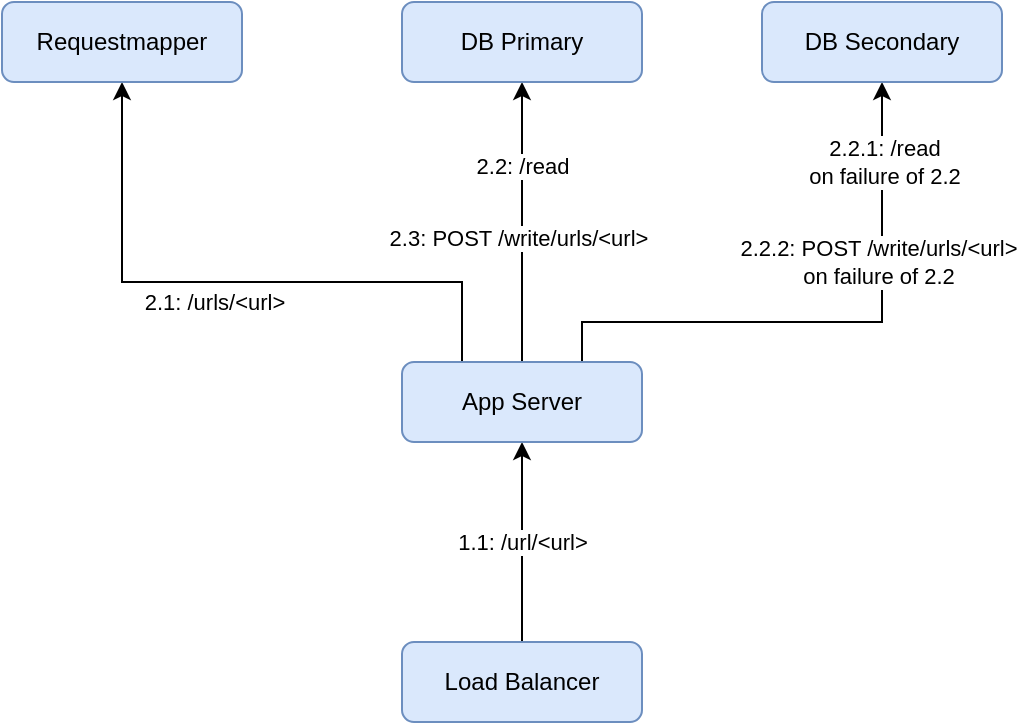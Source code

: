 <mxfile version="14.6.6" type="google"><diagram id="C5RBs43oDa-KdzZeNtuy" name="Page-1"><mxGraphModel dx="1181" dy="1814" grid="1" gridSize="10" guides="1" tooltips="1" connect="1" arrows="1" fold="1" page="1" pageScale="1" pageWidth="827" pageHeight="1169" math="0" shadow="0"><root><mxCell id="WIyWlLk6GJQsqaUBKTNV-0"/><mxCell id="WIyWlLk6GJQsqaUBKTNV-1" parent="WIyWlLk6GJQsqaUBKTNV-0"/><mxCell id="qyxEVs4apgrnIiPYDexV-1" value="1.1: /url/&amp;lt;url&amp;gt;" style="edgeStyle=orthogonalEdgeStyle;rounded=0;orthogonalLoop=1;jettySize=auto;html=1;exitX=0.5;exitY=0;exitDx=0;exitDy=0;entryX=0.5;entryY=1;entryDx=0;entryDy=0;labelBackgroundColor=#ffffff;" parent="WIyWlLk6GJQsqaUBKTNV-1" source="WIyWlLk6GJQsqaUBKTNV-11" target="WIyWlLk6GJQsqaUBKTNV-7" edge="1"><mxGeometry relative="1" as="geometry"><mxPoint as="offset"/></mxGeometry></mxCell><mxCell id="ftMFqauRDF0hUAxKXJxn-3" style="edgeStyle=orthogonalEdgeStyle;rounded=0;orthogonalLoop=1;jettySize=auto;html=1;exitX=0.25;exitY=0;exitDx=0;exitDy=0;entryX=0.5;entryY=1;entryDx=0;entryDy=0;labelBackgroundColor=#ffffff;" parent="WIyWlLk6GJQsqaUBKTNV-1" source="WIyWlLk6GJQsqaUBKTNV-7" target="DMfG1s3DyuN6z6Z148od-7" edge="1"><mxGeometry relative="1" as="geometry"><Array as="points"><mxPoint x="250" y="60"/><mxPoint x="80" y="60"/></Array></mxGeometry></mxCell><mxCell id="ftMFqauRDF0hUAxKXJxn-4" value="2.1: /urls/&amp;lt;url&amp;gt;" style="edgeLabel;html=1;align=center;verticalAlign=middle;resizable=0;points=[];" parent="ftMFqauRDF0hUAxKXJxn-3" vertex="1" connectable="0"><mxGeometry x="-0.016" y="1" relative="1" as="geometry"><mxPoint x="-12" y="9" as="offset"/></mxGeometry></mxCell><mxCell id="ftMFqauRDF0hUAxKXJxn-5" value="2.2: /read" style="edgeStyle=orthogonalEdgeStyle;rounded=0;orthogonalLoop=1;jettySize=auto;html=1;exitX=0.5;exitY=0;exitDx=0;exitDy=0;labelBackgroundColor=#ffffff;entryX=0.5;entryY=1;entryDx=0;entryDy=0;" parent="WIyWlLk6GJQsqaUBKTNV-1" source="WIyWlLk6GJQsqaUBKTNV-7" target="DMfG1s3DyuN6z6Z148od-0" edge="1"><mxGeometry x="0.545" y="-10" relative="1" as="geometry"><Array as="points"><mxPoint x="280" y="-30"/><mxPoint x="280" y="-30"/></Array><mxPoint x="-10" y="10" as="offset"/></mxGeometry></mxCell><mxCell id="m_XW_dnGJq0sqZdBk4WH-0" value="2.3: POST /write/urls/&amp;lt;url&amp;gt;" style="edgeLabel;html=1;align=center;verticalAlign=middle;resizable=0;points=[];" vertex="1" connectable="0" parent="ftMFqauRDF0hUAxKXJxn-5"><mxGeometry x="-0.106" y="2" relative="1" as="geometry"><mxPoint as="offset"/></mxGeometry></mxCell><mxCell id="ftMFqauRDF0hUAxKXJxn-6" style="edgeStyle=orthogonalEdgeStyle;rounded=0;orthogonalLoop=1;jettySize=auto;html=1;exitX=0.75;exitY=0;exitDx=0;exitDy=0;entryX=0.5;entryY=1;entryDx=0;entryDy=0;labelBackgroundColor=#ffffff;" parent="WIyWlLk6GJQsqaUBKTNV-1" source="WIyWlLk6GJQsqaUBKTNV-7" target="DMfG1s3DyuN6z6Z148od-1" edge="1"><mxGeometry relative="1" as="geometry"><Array as="points"><mxPoint x="310" y="80"/><mxPoint x="460" y="80"/></Array></mxGeometry></mxCell><mxCell id="ftMFqauRDF0hUAxKXJxn-8" value="2.2.1: /read&lt;br&gt;on failure of 2.2" style="edgeLabel;html=1;align=center;verticalAlign=middle;resizable=0;points=[];" parent="ftMFqauRDF0hUAxKXJxn-6" vertex="1" connectable="0"><mxGeometry x="0.101" relative="1" as="geometry"><mxPoint x="11" y="-80" as="offset"/></mxGeometry></mxCell><mxCell id="m_XW_dnGJq0sqZdBk4WH-1" value="2.2.2: POST /write/urls/&amp;lt;url&amp;gt;&lt;br&gt;on failure of 2.2" style="edgeLabel;html=1;align=center;verticalAlign=middle;resizable=0;points=[];" vertex="1" connectable="0" parent="ftMFqauRDF0hUAxKXJxn-6"><mxGeometry x="0.47" y="2" relative="1" as="geometry"><mxPoint y="13" as="offset"/></mxGeometry></mxCell><mxCell id="WIyWlLk6GJQsqaUBKTNV-7" value="App Server" style="rounded=1;whiteSpace=wrap;html=1;fontSize=12;glass=0;strokeWidth=1;shadow=0;fillColor=#dae8fc;strokeColor=#6c8ebf;" parent="WIyWlLk6GJQsqaUBKTNV-1" vertex="1"><mxGeometry x="220" y="100" width="120" height="40" as="geometry"/></mxCell><mxCell id="WIyWlLk6GJQsqaUBKTNV-11" value="Load Balancer" style="rounded=1;whiteSpace=wrap;html=1;fontSize=12;glass=0;strokeWidth=1;shadow=0;fillColor=#dae8fc;strokeColor=#6c8ebf;" parent="WIyWlLk6GJQsqaUBKTNV-1" vertex="1"><mxGeometry x="220" y="240" width="120" height="40" as="geometry"/></mxCell><mxCell id="DMfG1s3DyuN6z6Z148od-0" value="DB Primary" style="rounded=1;whiteSpace=wrap;html=1;fontSize=12;glass=0;strokeWidth=1;shadow=0;fillColor=#dae8fc;strokeColor=#6c8ebf;" parent="WIyWlLk6GJQsqaUBKTNV-1" vertex="1"><mxGeometry x="220" y="-80" width="120" height="40" as="geometry"/></mxCell><mxCell id="DMfG1s3DyuN6z6Z148od-1" value="DB Secondary" style="rounded=1;whiteSpace=wrap;html=1;fontSize=12;glass=0;strokeWidth=1;shadow=0;fillColor=#dae8fc;strokeColor=#6c8ebf;" parent="WIyWlLk6GJQsqaUBKTNV-1" vertex="1"><mxGeometry x="400" y="-80" width="120" height="40" as="geometry"/></mxCell><mxCell id="DMfG1s3DyuN6z6Z148od-7" value="Requestmapper" style="rounded=1;whiteSpace=wrap;html=1;fontSize=12;glass=0;strokeWidth=1;shadow=0;fillColor=#dae8fc;strokeColor=#6c8ebf;" parent="WIyWlLk6GJQsqaUBKTNV-1" vertex="1"><mxGeometry x="20" y="-80" width="120" height="40" as="geometry"/></mxCell></root></mxGraphModel></diagram></mxfile>